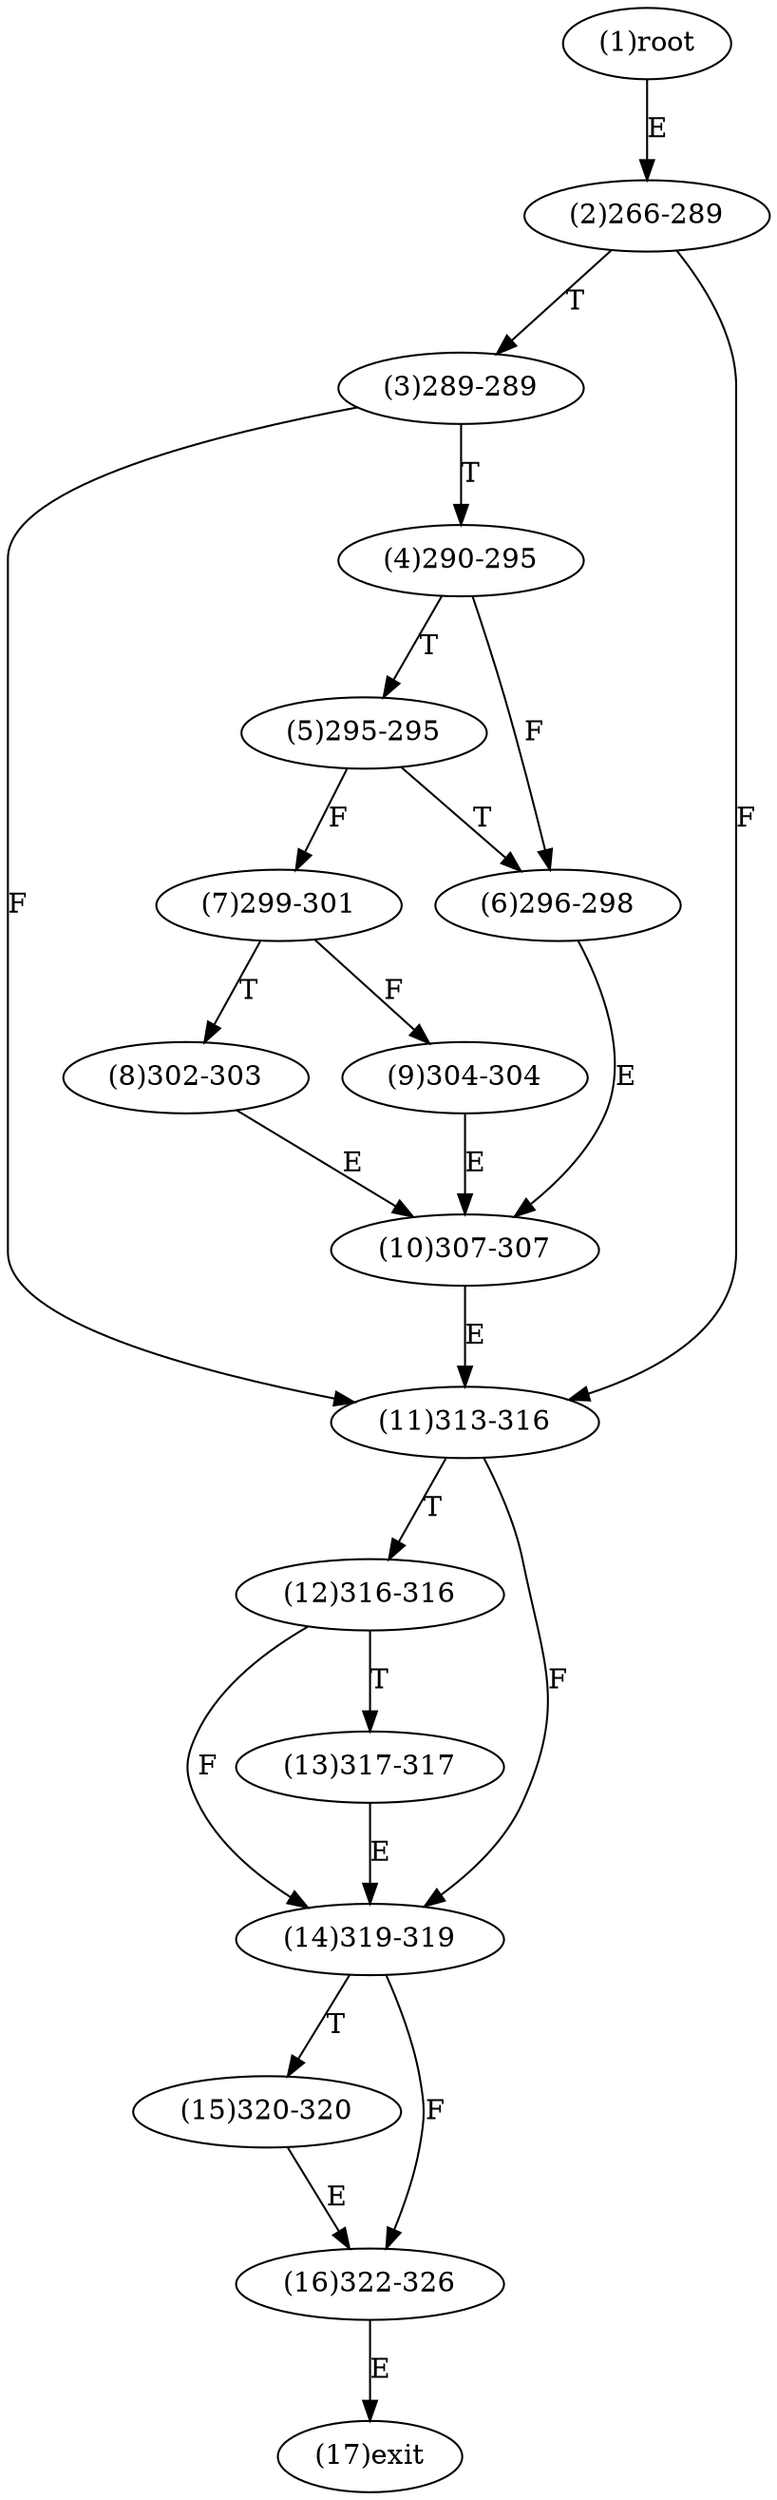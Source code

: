 digraph "" { 
1[ label="(1)root"];
2[ label="(2)266-289"];
3[ label="(3)289-289"];
4[ label="(4)290-295"];
5[ label="(5)295-295"];
6[ label="(6)296-298"];
7[ label="(7)299-301"];
8[ label="(8)302-303"];
9[ label="(9)304-304"];
10[ label="(10)307-307"];
11[ label="(11)313-316"];
12[ label="(12)316-316"];
13[ label="(13)317-317"];
14[ label="(14)319-319"];
15[ label="(15)320-320"];
17[ label="(17)exit"];
16[ label="(16)322-326"];
1->2[ label="E"];
2->11[ label="F"];
2->3[ label="T"];
3->11[ label="F"];
3->4[ label="T"];
4->6[ label="F"];
4->5[ label="T"];
5->7[ label="F"];
5->6[ label="T"];
6->10[ label="E"];
7->9[ label="F"];
7->8[ label="T"];
8->10[ label="E"];
9->10[ label="E"];
10->11[ label="E"];
11->14[ label="F"];
11->12[ label="T"];
12->14[ label="F"];
12->13[ label="T"];
13->14[ label="E"];
14->16[ label="F"];
14->15[ label="T"];
15->16[ label="E"];
16->17[ label="E"];
}